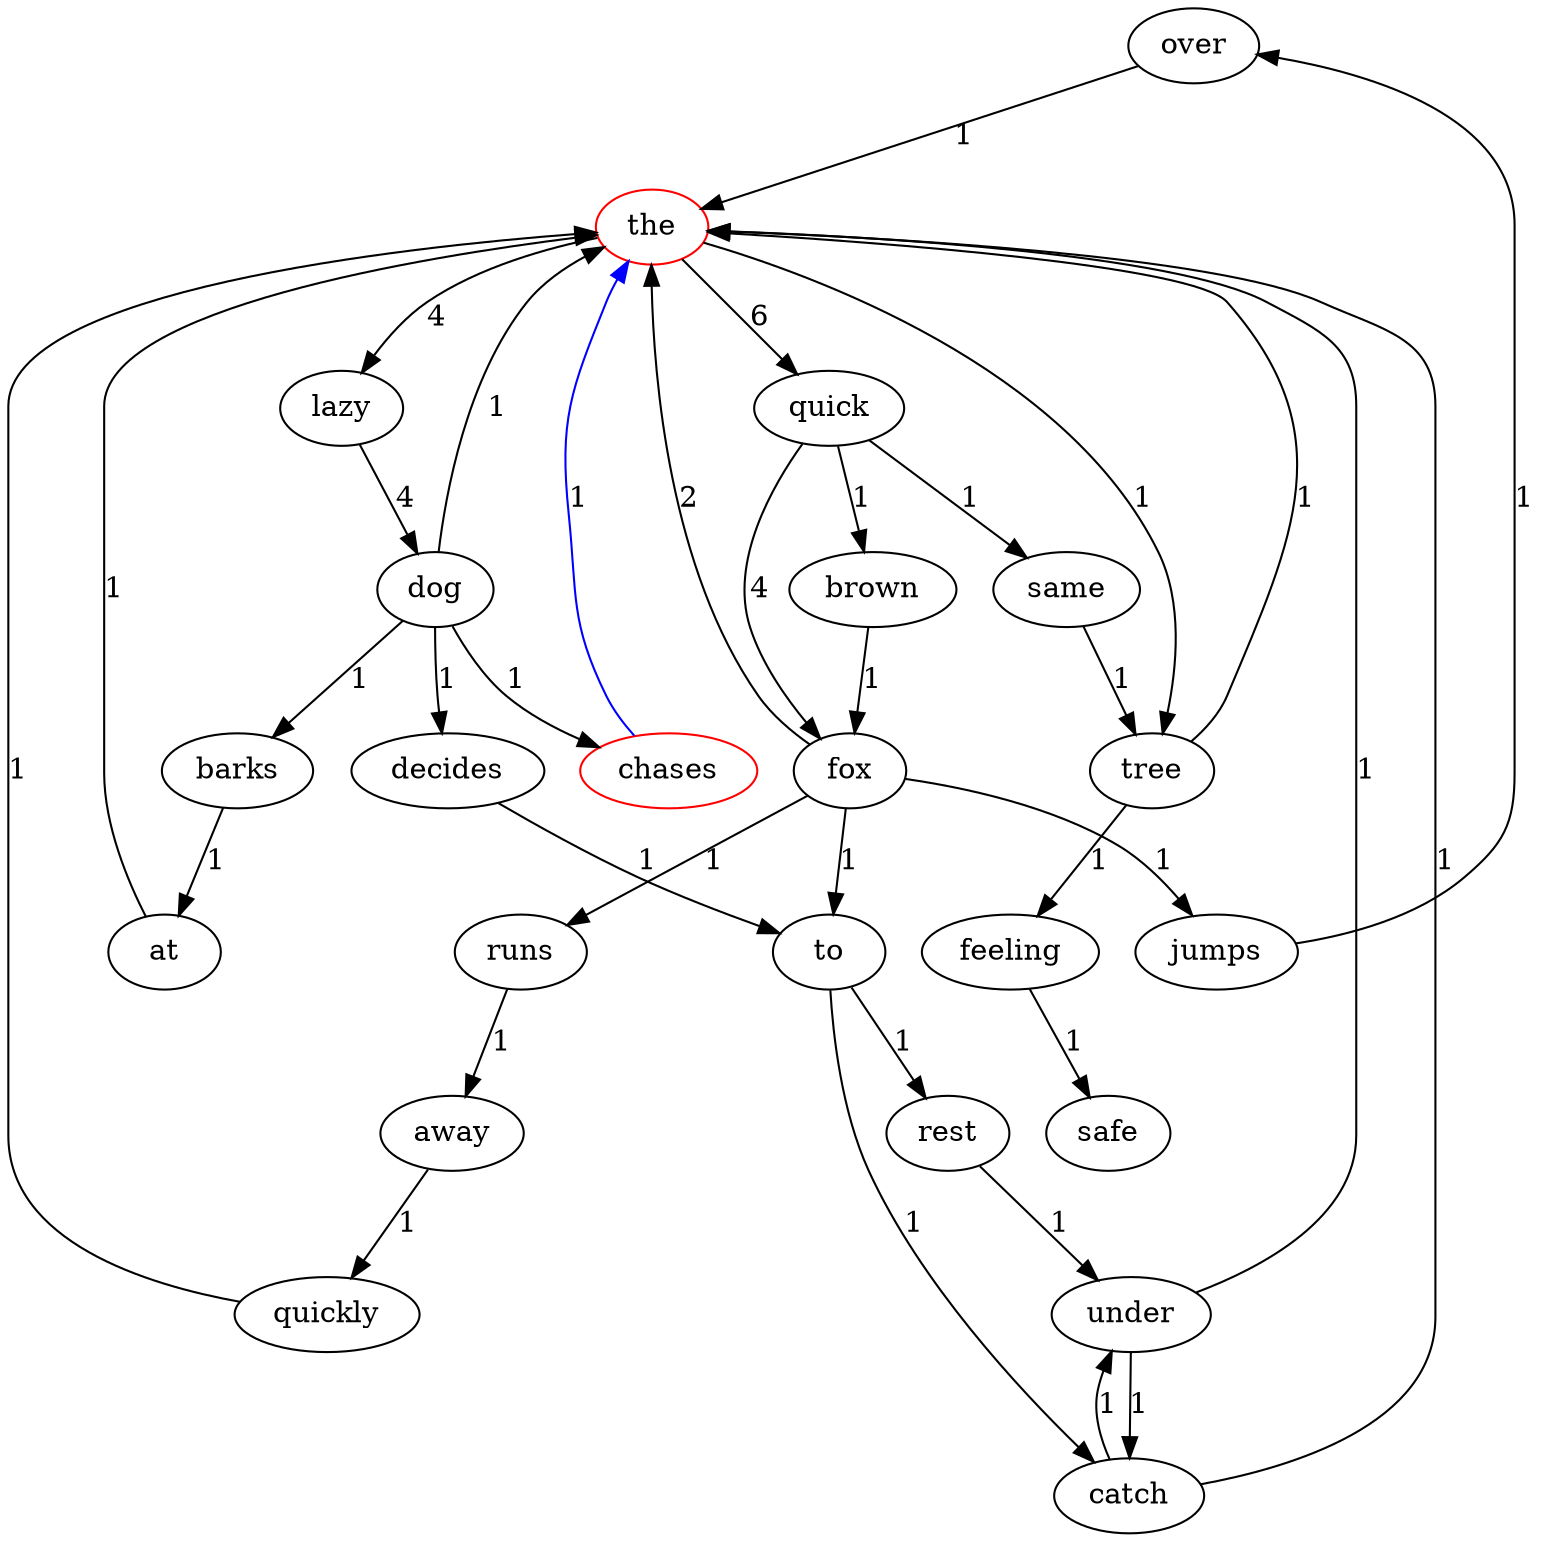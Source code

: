 digraph G{
over;
rest;
quick;
away;
lazy;
quickly;
decides;
tree;
jumps;
barks;
feeling;
brown;
fox;
the [color=red];
chases [color=red];
same;
at;
safe;
to;
catch;
under;
dog;
runs;
over->the[label=1];
rest->under[label=1];
quick->same[label=1];
quick->brown[label=1];
quick->fox[label=4];
away->quickly[label=1];
lazy->dog[label=4];
quickly->the[label=1];
decides->to[label=1];
tree->the[label=1];
tree->feeling[label=1];
jumps->over[label=1];
barks->at[label=1];
feeling->safe[label=1];
brown->fox[label=1];
fox->the[label=2];
fox->jumps[label=1];
fox->to[label=1];
fox->runs[label=1];
the->quick[label=6];
the->lazy[label=4];
the->tree[label=1];
chases->the[label=1, color=blue];
at->the[label=1];
same->tree[label=1];
to->rest[label=1];
to->catch[label=1];
catch->the[label=1];
catch->under[label=1];
under->the[label=1];
under->catch[label=1];
dog->the[label=1];
dog->chases[label=1];
dog->decides[label=1];
dog->barks[label=1];
runs->away[label=1];
}
